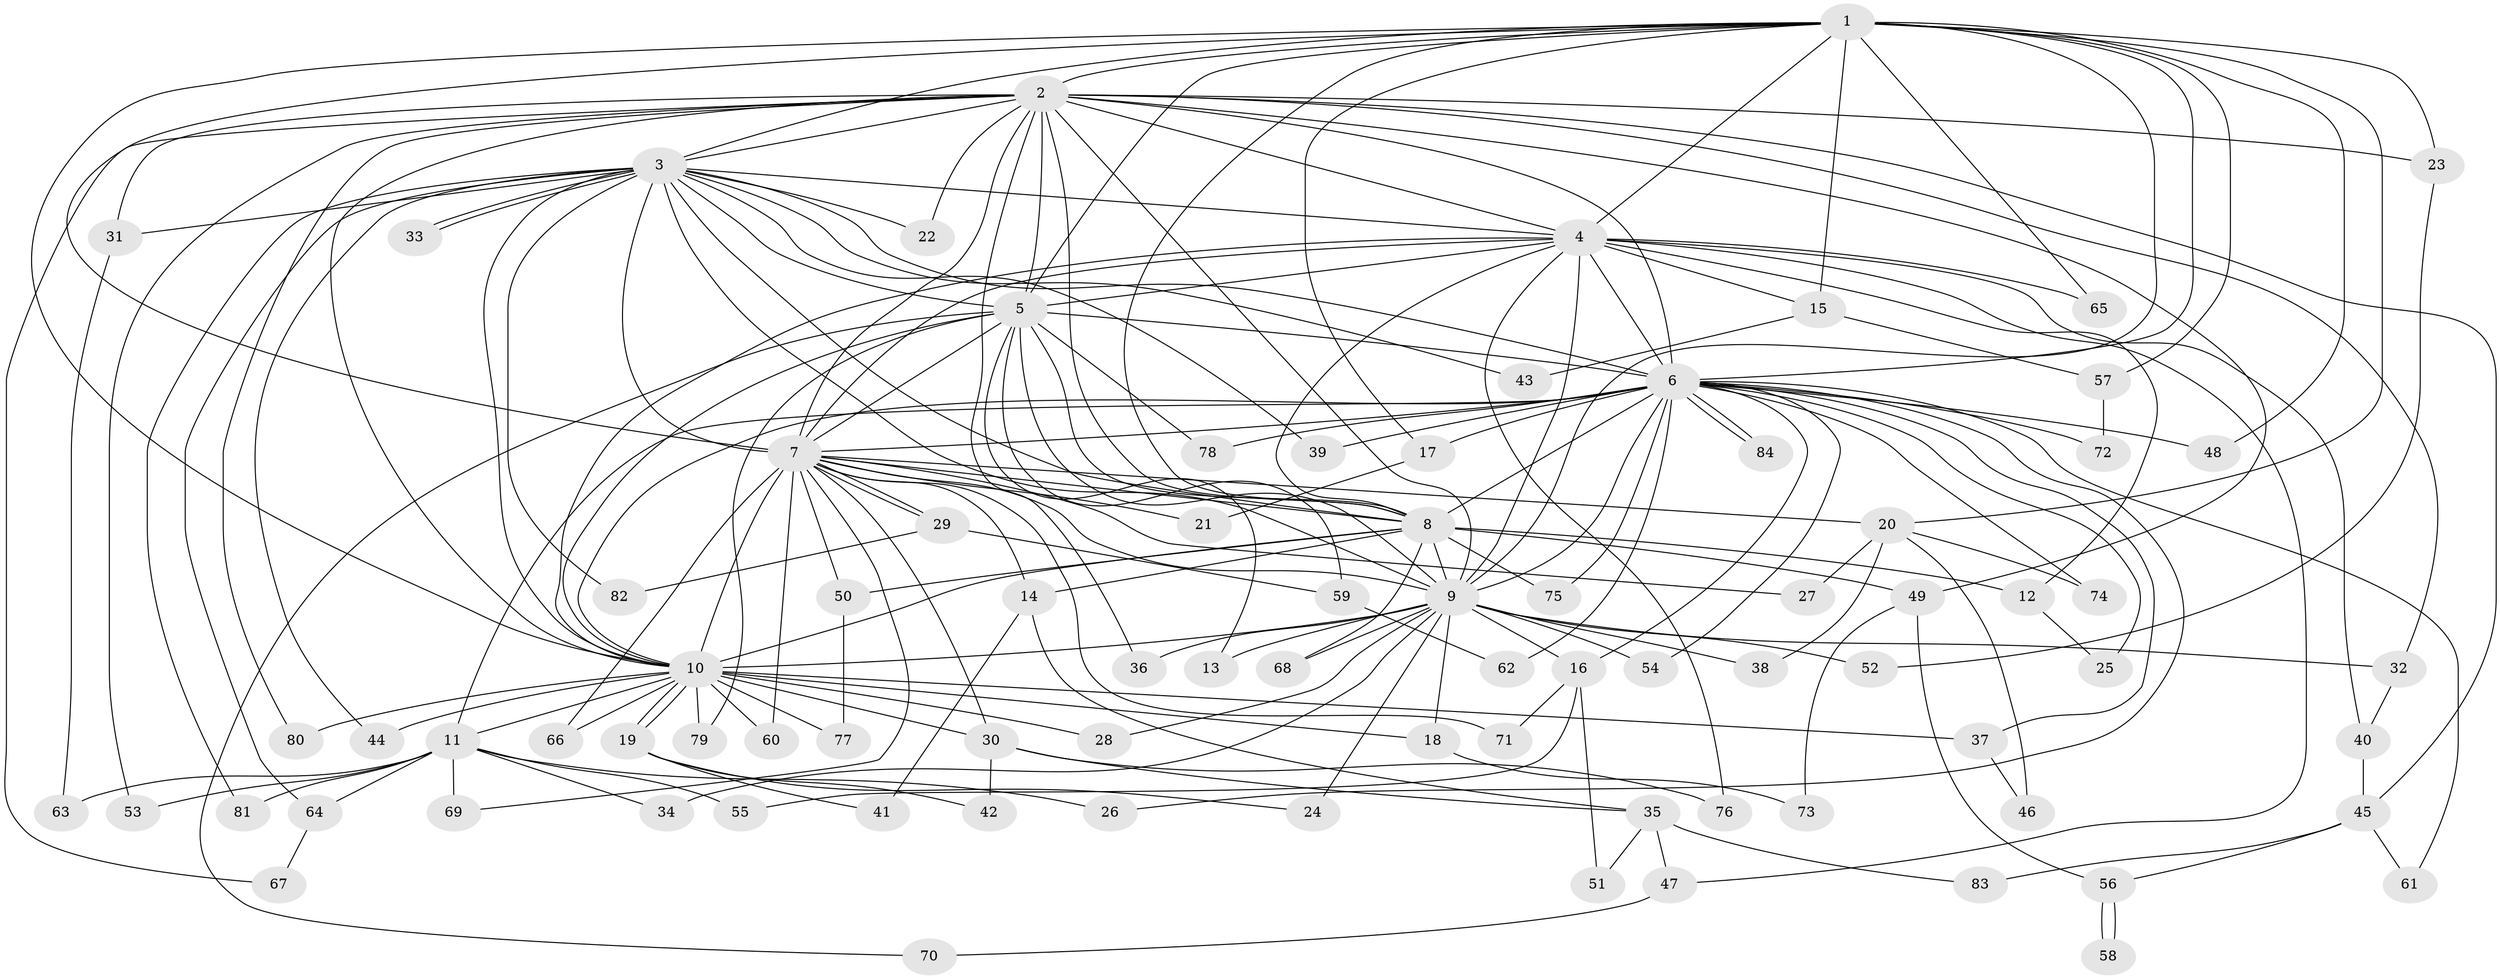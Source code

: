 // Generated by graph-tools (version 1.1) at 2025/14/03/09/25 04:14:18]
// undirected, 84 vertices, 193 edges
graph export_dot {
graph [start="1"]
  node [color=gray90,style=filled];
  1;
  2;
  3;
  4;
  5;
  6;
  7;
  8;
  9;
  10;
  11;
  12;
  13;
  14;
  15;
  16;
  17;
  18;
  19;
  20;
  21;
  22;
  23;
  24;
  25;
  26;
  27;
  28;
  29;
  30;
  31;
  32;
  33;
  34;
  35;
  36;
  37;
  38;
  39;
  40;
  41;
  42;
  43;
  44;
  45;
  46;
  47;
  48;
  49;
  50;
  51;
  52;
  53;
  54;
  55;
  56;
  57;
  58;
  59;
  60;
  61;
  62;
  63;
  64;
  65;
  66;
  67;
  68;
  69;
  70;
  71;
  72;
  73;
  74;
  75;
  76;
  77;
  78;
  79;
  80;
  81;
  82;
  83;
  84;
  1 -- 2;
  1 -- 3;
  1 -- 4;
  1 -- 5;
  1 -- 6;
  1 -- 7;
  1 -- 8;
  1 -- 9;
  1 -- 10;
  1 -- 15;
  1 -- 17;
  1 -- 20;
  1 -- 23;
  1 -- 48;
  1 -- 57;
  1 -- 65;
  2 -- 3;
  2 -- 4;
  2 -- 5;
  2 -- 6;
  2 -- 7;
  2 -- 8;
  2 -- 9;
  2 -- 10;
  2 -- 22;
  2 -- 23;
  2 -- 31;
  2 -- 32;
  2 -- 36;
  2 -- 45;
  2 -- 49;
  2 -- 53;
  2 -- 67;
  2 -- 80;
  3 -- 4;
  3 -- 5;
  3 -- 6;
  3 -- 7;
  3 -- 8;
  3 -- 9;
  3 -- 10;
  3 -- 22;
  3 -- 31;
  3 -- 33;
  3 -- 33;
  3 -- 39;
  3 -- 43;
  3 -- 44;
  3 -- 64;
  3 -- 81;
  3 -- 82;
  4 -- 5;
  4 -- 6;
  4 -- 7;
  4 -- 8;
  4 -- 9;
  4 -- 10;
  4 -- 12;
  4 -- 15;
  4 -- 40;
  4 -- 47;
  4 -- 65;
  4 -- 76;
  5 -- 6;
  5 -- 7;
  5 -- 8;
  5 -- 9;
  5 -- 10;
  5 -- 13;
  5 -- 59;
  5 -- 70;
  5 -- 78;
  5 -- 79;
  6 -- 7;
  6 -- 8;
  6 -- 9;
  6 -- 10;
  6 -- 11;
  6 -- 16;
  6 -- 17;
  6 -- 25;
  6 -- 26;
  6 -- 37;
  6 -- 39;
  6 -- 48;
  6 -- 54;
  6 -- 61;
  6 -- 62;
  6 -- 72;
  6 -- 74;
  6 -- 75;
  6 -- 78;
  6 -- 84;
  6 -- 84;
  7 -- 8;
  7 -- 9;
  7 -- 10;
  7 -- 14;
  7 -- 20;
  7 -- 21;
  7 -- 27;
  7 -- 29;
  7 -- 29;
  7 -- 30;
  7 -- 50;
  7 -- 60;
  7 -- 66;
  7 -- 69;
  7 -- 71;
  8 -- 9;
  8 -- 10;
  8 -- 12;
  8 -- 14;
  8 -- 49;
  8 -- 50;
  8 -- 68;
  8 -- 75;
  9 -- 10;
  9 -- 13;
  9 -- 16;
  9 -- 18;
  9 -- 24;
  9 -- 28;
  9 -- 32;
  9 -- 34;
  9 -- 36;
  9 -- 38;
  9 -- 52;
  9 -- 54;
  9 -- 68;
  10 -- 11;
  10 -- 18;
  10 -- 19;
  10 -- 19;
  10 -- 28;
  10 -- 30;
  10 -- 37;
  10 -- 44;
  10 -- 60;
  10 -- 66;
  10 -- 77;
  10 -- 79;
  10 -- 80;
  11 -- 26;
  11 -- 34;
  11 -- 53;
  11 -- 55;
  11 -- 63;
  11 -- 64;
  11 -- 69;
  11 -- 81;
  12 -- 25;
  14 -- 35;
  14 -- 41;
  15 -- 43;
  15 -- 57;
  16 -- 51;
  16 -- 55;
  16 -- 71;
  17 -- 21;
  18 -- 73;
  19 -- 24;
  19 -- 41;
  19 -- 42;
  20 -- 27;
  20 -- 38;
  20 -- 46;
  20 -- 74;
  23 -- 52;
  29 -- 59;
  29 -- 82;
  30 -- 35;
  30 -- 42;
  30 -- 76;
  31 -- 63;
  32 -- 40;
  35 -- 47;
  35 -- 51;
  35 -- 83;
  37 -- 46;
  40 -- 45;
  45 -- 56;
  45 -- 61;
  45 -- 83;
  47 -- 70;
  49 -- 56;
  49 -- 73;
  50 -- 77;
  56 -- 58;
  56 -- 58;
  57 -- 72;
  59 -- 62;
  64 -- 67;
}

